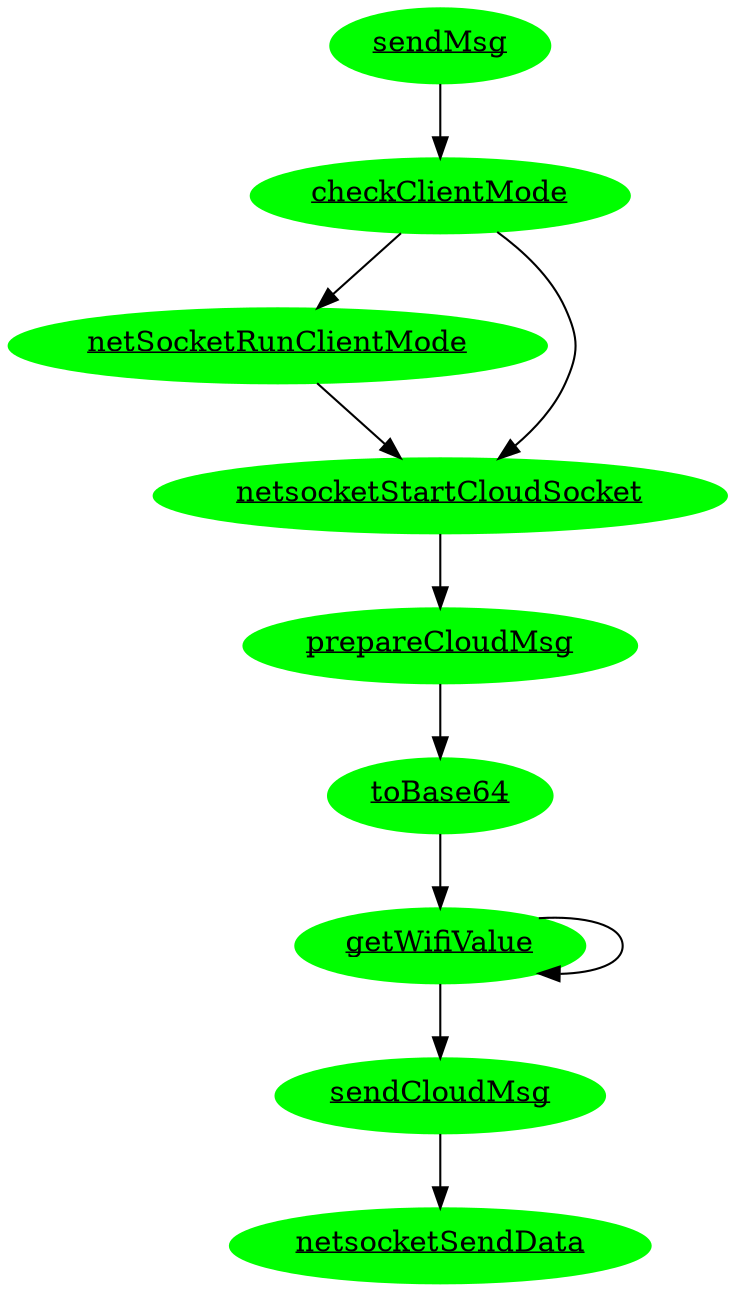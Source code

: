digraph G26 {
  sendMsg[style="filled", color="green", label=<<u>sendMsg</u>> URL="\ref sendMsg"];
  checkClientMode[style="filled", color="green", label=<<u>checkClientMode</u>> URL="\ref checkClientMode"];
  netsocketRunClientMode[style="filled", color="green", label=<<u>netSocketRunClientMode</u>> URL="\ref netsocketRunClientMode"];
  netsocketStartCloudSocket[style="filled", color="green", label=<<u>netsocketStartCloudSocket</u>> URL="\ref netsocketStartCloudSocket"];
  prepareCloudMsg[style="filled", color="green", label=<<u>prepareCloudMsg</u>> URL="\ref prepareCloudMsg"];
  sendCloudMsg[style="filled", color="green", label=<<u>sendCloudMsg</u>> URL="\ref sendCloudMsg"];
  toBase64[style="filled", color="green", label=<<u>toBase64</u>> URL="\ref toBase64"];
  sendMsg -> checkClientMode;
  checkClientMode ->netsocketRunClientMode;
  netsocketRunClientMode -> netsocketStartCloudSocket;
  netsocketStartCloudSocket -> prepareCloudMsg;
  checkClientMode ->netsocketStartCloudSocket;
  prepareCloudMsg -> toBase64;
  getWifiValue[style="filled", color="green", label=<<u>getWifiValue</u>> URL="\ref getWifiValue"];
  toBase64 -> getWifiValue;
  getWifiValue -> getWifiValue;
  netsocketSendData[style="filled", color="green", label=<<u>netsocketSendData</u>> URL="\ref netsocketSendData"];
  sendCloudMsg[style="filled", color="green", label=<<u>sendCloudMsg</u>> URL="\ref sendCloudMsg"];
  getWifiValue -> sendCloudMsg;
  sendCloudMsg -> netsocketSendData;
}
